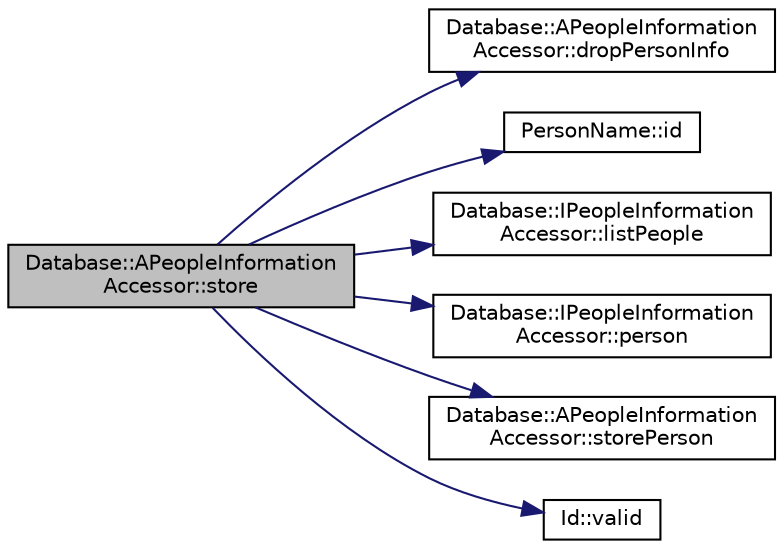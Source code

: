 digraph "Database::APeopleInformationAccessor::store"
{
 // LATEX_PDF_SIZE
  edge [fontname="Helvetica",fontsize="10",labelfontname="Helvetica",labelfontsize="10"];
  node [fontname="Helvetica",fontsize="10",shape=record];
  rankdir="LR";
  Node1 [label="Database::APeopleInformation\lAccessor::store",height=0.2,width=0.4,color="black", fillcolor="grey75", style="filled", fontcolor="black",tooltip="Store or update person details."];
  Node1 -> Node2 [color="midnightblue",fontsize="10",style="solid",fontname="Helvetica"];
  Node2 [label="Database::APeopleInformation\lAccessor::dropPersonInfo",height=0.2,width=0.4,color="black", fillcolor="white", style="filled",URL="$class_database_1_1_a_people_information_accessor.html#a12693b70ac464f912024e6fe24073f0e",tooltip=" "];
  Node1 -> Node3 [color="midnightblue",fontsize="10",style="solid",fontname="Helvetica"];
  Node3 [label="PersonName::id",height=0.2,width=0.4,color="black", fillcolor="white", style="filled",URL="$class_person_name.html#a979b86cf90481f8e272512c14fa01e35",tooltip=" "];
  Node1 -> Node4 [color="midnightblue",fontsize="10",style="solid",fontname="Helvetica"];
  Node4 [label="Database::IPeopleInformation\lAccessor::listPeople",height=0.2,width=0.4,color="black", fillcolor="white", style="filled",URL="$class_database_1_1_i_people_information_accessor.html#ae85c1ddb950bd0f7dfb7c4eaf33aa391",tooltip="list all people names"];
  Node1 -> Node5 [color="midnightblue",fontsize="10",style="solid",fontname="Helvetica"];
  Node5 [label="Database::IPeopleInformation\lAccessor::person",height=0.2,width=0.4,color="black", fillcolor="white", style="filled",URL="$class_database_1_1_i_people_information_accessor.html#a32037bc7577e537d8e2cbaae9ef83bf8",tooltip="get person details"];
  Node1 -> Node6 [color="midnightblue",fontsize="10",style="solid",fontname="Helvetica"];
  Node6 [label="Database::APeopleInformation\lAccessor::storePerson",height=0.2,width=0.4,color="black", fillcolor="white", style="filled",URL="$class_database_1_1_a_people_information_accessor.html#a0030d71a09a8ad1e94ad61ad785e1a49",tooltip=" "];
  Node1 -> Node7 [color="midnightblue",fontsize="10",style="solid",fontname="Helvetica"];
  Node7 [label="Id::valid",height=0.2,width=0.4,color="black", fillcolor="white", style="filled",URL="$class_id.html#aa535d6564e027b5889869dcb10093bed",tooltip=" "];
}
